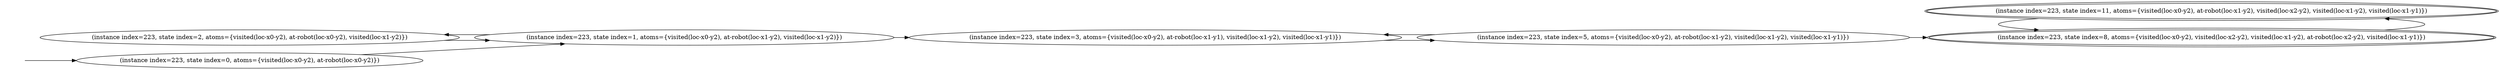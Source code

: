 digraph {
rankdir="LR"
s2[label="(instance index=223, state index=2, atoms={visited(loc-x0-y2), at-robot(loc-x0-y2), visited(loc-x1-y2)})"]
s0[label="(instance index=223, state index=0, atoms={visited(loc-x0-y2), at-robot(loc-x0-y2)})"]
s1[label="(instance index=223, state index=1, atoms={visited(loc-x0-y2), at-robot(loc-x1-y2), visited(loc-x1-y2)})"]
s3[label="(instance index=223, state index=3, atoms={visited(loc-x0-y2), at-robot(loc-x1-y1), visited(loc-x1-y2), visited(loc-x1-y1)})"]
s5[label="(instance index=223, state index=5, atoms={visited(loc-x0-y2), at-robot(loc-x1-y2), visited(loc-x1-y2), visited(loc-x1-y1)})"]
s8[peripheries=2,label="(instance index=223, state index=8, atoms={visited(loc-x0-y2), visited(loc-x2-y2), visited(loc-x1-y2), at-robot(loc-x2-y2), visited(loc-x1-y1)})"]
s11[peripheries=2,label="(instance index=223, state index=11, atoms={visited(loc-x0-y2), at-robot(loc-x1-y2), visited(loc-x2-y2), visited(loc-x1-y2), visited(loc-x1-y1)})"]
Dangling [ label = "", style = invis ]
{ rank = same; Dangling }
Dangling -> s0
{ rank = same; s0}
{ rank = same; s1}
{ rank = same; s3}
{ rank = same; s5}
{ rank = same; s8,s11}
{
s2->s1
s0->s1
}
{
s1->s3
s1->s2
}
{
s3->s5
}
{
s5->s3
s5->s8
}
{
s8->s11
s11->s8
}
}
